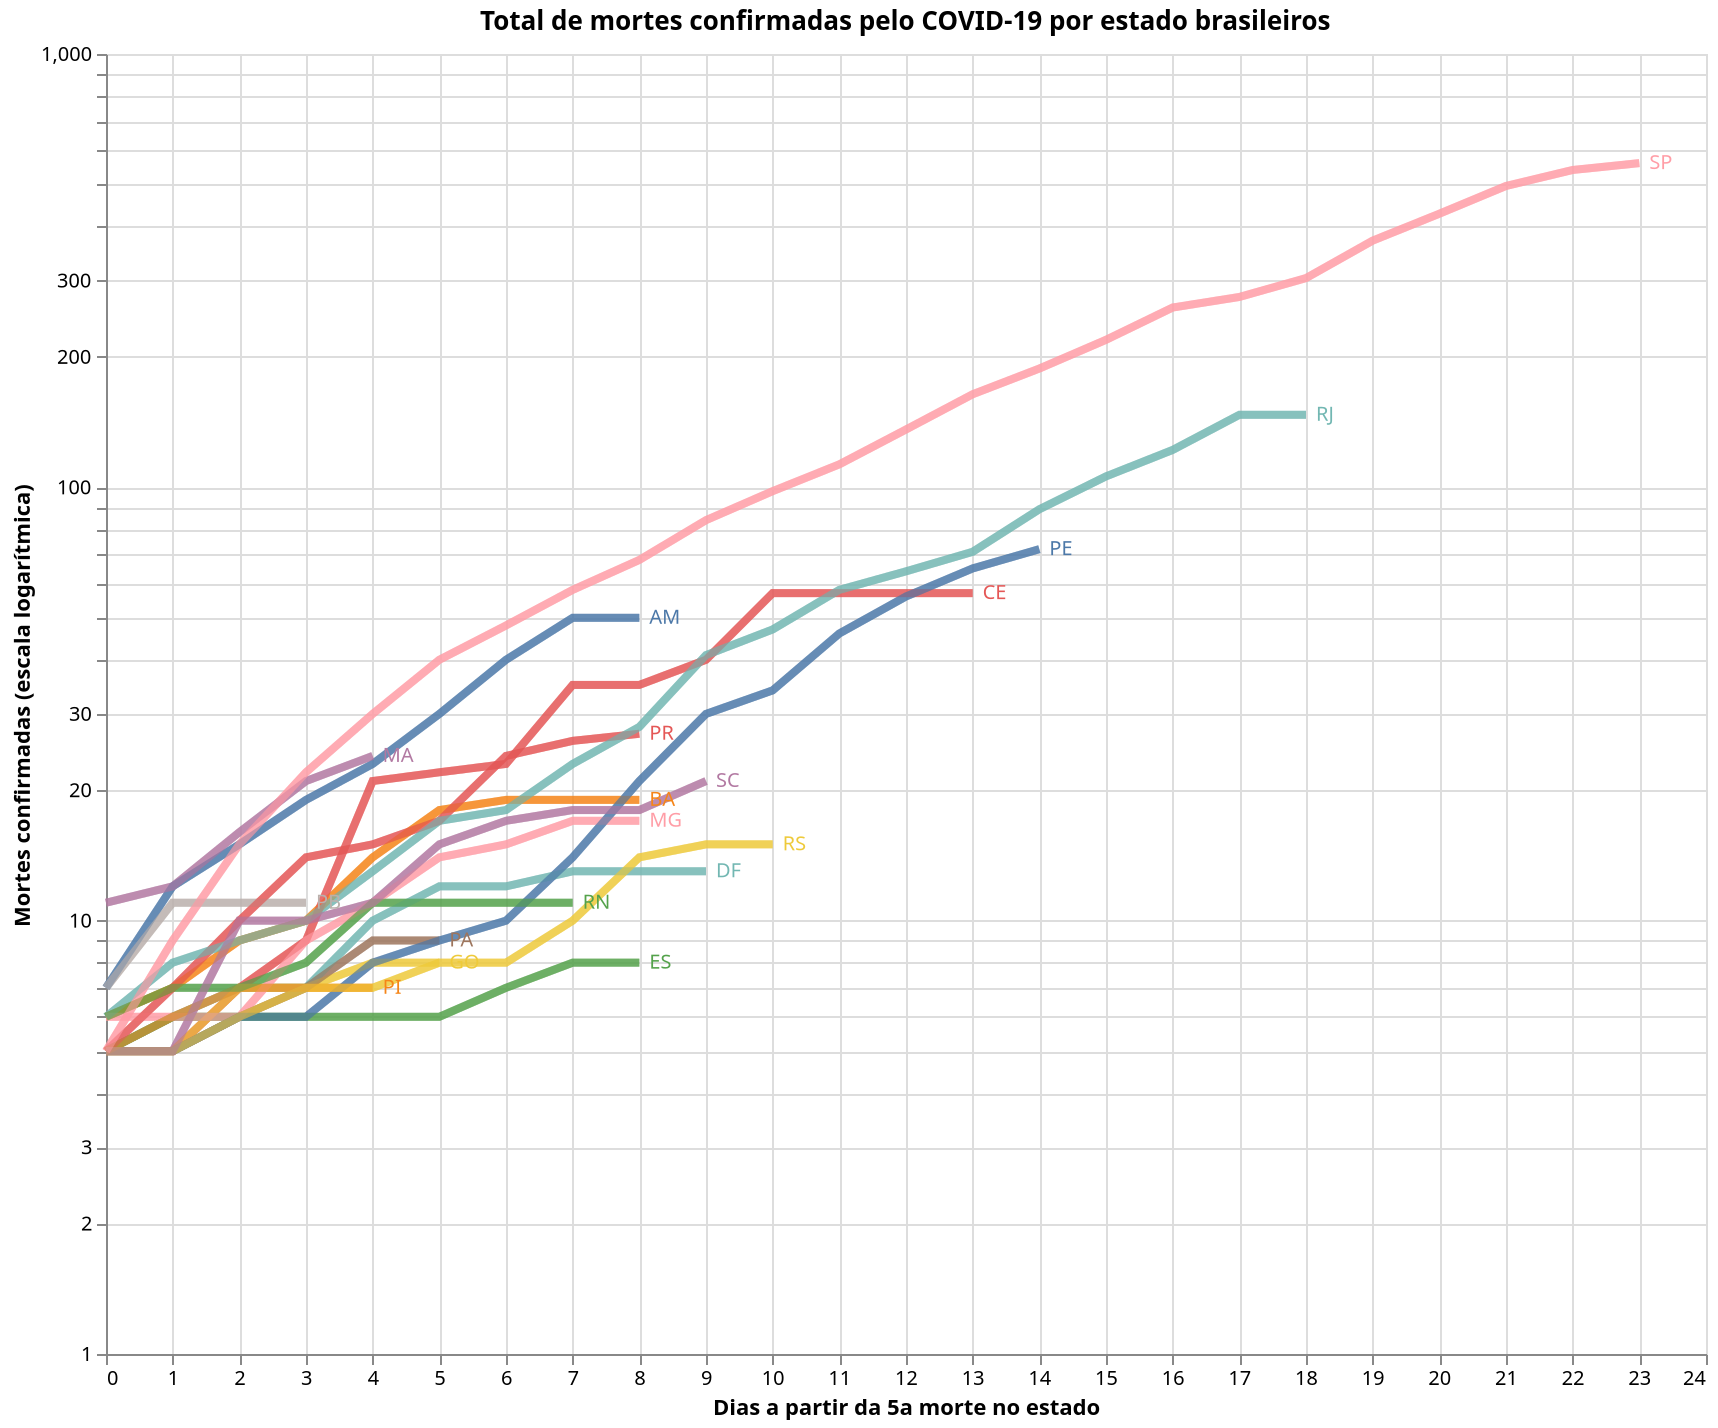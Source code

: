 {
  "config": {
    "view": {
      "continuousWidth": 400,
      "continuousHeight": 300
    }
  },
  "layer": [
    {
      "mark": {
        "type": "line",
        "opacity": 0.7,
        "strokeWidth": 4
      },
      "encoding": {
        "color": {
          "condition": {
            "type": "nominal",
            "field": "state",
            "selection": "selector001"
          },
          "value": "lightgray"
        },
        "x": {
          "type": "quantitative",
          "field": "Day"
        },
        "y": {
          "type": "quantitative",
          "field": "Deaths",
          "scale": {
            "type": "log"
          }
        }
      },
      "height": 650,
      "selection": {
        "selector001": {
          "type": "single",
          "fields": [
            "state"
          ]
        }
      },
      "title": "Total de mortes confirmadas pelo COVID-19 por estado brasileiros",
      "width": 800
    },
    {
      "mark": {
        "type": "line",
        "opacity": 0.7,
        "strokeWidth": 4
      },
      "encoding": {
        "color": {
          "type": "nominal",
          "field": "state"
        },
        "opacity": {
          "value": 0.5
        },
        "tooltip": [
          {
            "type": "nominal",
            "field": "state"
          },
          {
            "type": "nominal",
            "field": "Name"
          }
        ],
        "x": {
          "type": "quantitative",
          "field": "Day"
        },
        "y": {
          "type": "quantitative",
          "field": "Deaths",
          "scale": {
            "type": "log"
          }
        }
      },
      "height": 650,
      "title": "Total de mortes confirmadas pelo COVID-19 por estado brasileiros",
      "transform": [
        {
          "filter": {
            "selection": "selector001"
          }
        }
      ],
      "width": 800
    },
    {
      "mark": {
        "type": "text",
        "align": "left",
        "dx": 5,
        "size": 10
      },
      "encoding": {
        "color": {
          "type": "nominal",
          "field": "state",
          "legend": null
        },
        "text": {
          "type": "nominal",
          "field": "state"
        },
        "x": {
          "type": "quantitative",
          "aggregate": "max",
          "axis": {
            "title": "Dias a partir da 5a morte no estado"
          },
          "field": "Day"
        },
        "y": {
          "type": "quantitative",
          "aggregate": {
            "argmax": "Day"
          },
          "axis": {
            "title": "Mortes confirmadas (escala logarítmica)"
          },
          "field": "Deaths"
        }
      },
      "height": 650,
      "title": "Total de mortes confirmadas pelo COVID-19 por estado brasileiros",
      "transform": [
        {
          "filter": {
            "selection": "selector001"
          }
        }
      ],
      "width": 800
    }
  ],
  "data": {
    "name": "data-2079b35733fb188043099d79d010e65b"
  },
  "$schema": "https://vega.github.io/schema/vega-lite/v4.8.1.json",
  "datasets": {
    "data-2079b35733fb188043099d79d010e65b": [
      {
        "Day": 0,
        "state": "AM",
        "Deaths": 7
      },
      {
        "Day": 1,
        "state": "AM",
        "Deaths": 12
      },
      {
        "Day": 2,
        "state": "AM",
        "Deaths": 15
      },
      {
        "Day": 3,
        "state": "AM",
        "Deaths": 19
      },
      {
        "Day": 4,
        "state": "AM",
        "Deaths": 23
      },
      {
        "Day": 5,
        "state": "AM",
        "Deaths": 30
      },
      {
        "Day": 6,
        "state": "AM",
        "Deaths": 40
      },
      {
        "Day": 7,
        "state": "AM",
        "Deaths": 50
      },
      {
        "Day": 8,
        "state": "AM",
        "Deaths": 50
      },
      {
        "Day": 0,
        "state": "BA",
        "Deaths": 6
      },
      {
        "Day": 1,
        "state": "BA",
        "Deaths": 7
      },
      {
        "Day": 2,
        "state": "BA",
        "Deaths": 9
      },
      {
        "Day": 3,
        "state": "BA",
        "Deaths": 10
      },
      {
        "Day": 4,
        "state": "BA",
        "Deaths": 14
      },
      {
        "Day": 5,
        "state": "BA",
        "Deaths": 18
      },
      {
        "Day": 6,
        "state": "BA",
        "Deaths": 19
      },
      {
        "Day": 7,
        "state": "BA",
        "Deaths": 19
      },
      {
        "Day": 8,
        "state": "BA",
        "Deaths": 19
      },
      {
        "Day": 0,
        "state": "CE",
        "Deaths": 5
      },
      {
        "Day": 1,
        "state": "CE",
        "Deaths": 5
      },
      {
        "Day": 2,
        "state": "CE",
        "Deaths": 7
      },
      {
        "Day": 3,
        "state": "CE",
        "Deaths": 9
      },
      {
        "Day": 4,
        "state": "CE",
        "Deaths": 21
      },
      {
        "Day": 5,
        "state": "CE",
        "Deaths": 22
      },
      {
        "Day": 6,
        "state": "CE",
        "Deaths": 23
      },
      {
        "Day": 7,
        "state": "CE",
        "Deaths": 35
      },
      {
        "Day": 8,
        "state": "CE",
        "Deaths": 35
      },
      {
        "Day": 9,
        "state": "CE",
        "Deaths": 40
      },
      {
        "Day": 10,
        "state": "CE",
        "Deaths": 57
      },
      {
        "Day": 11,
        "state": "CE",
        "Deaths": 57
      },
      {
        "Day": 12,
        "state": "CE",
        "Deaths": 57
      },
      {
        "Day": 13,
        "state": "CE",
        "Deaths": 57
      },
      {
        "Day": 0,
        "state": "DF",
        "Deaths": 5
      },
      {
        "Day": 1,
        "state": "DF",
        "Deaths": 6
      },
      {
        "Day": 2,
        "state": "DF",
        "Deaths": 7
      },
      {
        "Day": 3,
        "state": "DF",
        "Deaths": 7
      },
      {
        "Day": 4,
        "state": "DF",
        "Deaths": 10
      },
      {
        "Day": 5,
        "state": "DF",
        "Deaths": 12
      },
      {
        "Day": 6,
        "state": "DF",
        "Deaths": 12
      },
      {
        "Day": 7,
        "state": "DF",
        "Deaths": 13
      },
      {
        "Day": 8,
        "state": "DF",
        "Deaths": 13
      },
      {
        "Day": 9,
        "state": "DF",
        "Deaths": 13
      },
      {
        "Day": 0,
        "state": "ES",
        "Deaths": 5
      },
      {
        "Day": 1,
        "state": "ES",
        "Deaths": 6
      },
      {
        "Day": 2,
        "state": "ES",
        "Deaths": 6
      },
      {
        "Day": 3,
        "state": "ES",
        "Deaths": 6
      },
      {
        "Day": 4,
        "state": "ES",
        "Deaths": 6
      },
      {
        "Day": 5,
        "state": "ES",
        "Deaths": 6
      },
      {
        "Day": 6,
        "state": "ES",
        "Deaths": 7
      },
      {
        "Day": 7,
        "state": "ES",
        "Deaths": 8
      },
      {
        "Day": 8,
        "state": "ES",
        "Deaths": 8
      },
      {
        "Day": 0,
        "state": "GO",
        "Deaths": 5
      },
      {
        "Day": 1,
        "state": "GO",
        "Deaths": 5
      },
      {
        "Day": 2,
        "state": "GO",
        "Deaths": 7
      },
      {
        "Day": 3,
        "state": "GO",
        "Deaths": 7
      },
      {
        "Day": 4,
        "state": "GO",
        "Deaths": 8
      },
      {
        "Day": 5,
        "state": "GO",
        "Deaths": 8
      },
      {
        "Day": 0,
        "state": "MA",
        "Deaths": 11
      },
      {
        "Day": 1,
        "state": "MA",
        "Deaths": 12
      },
      {
        "Day": 2,
        "state": "MA",
        "Deaths": 16
      },
      {
        "Day": 3,
        "state": "MA",
        "Deaths": 21
      },
      {
        "Day": 4,
        "state": "MA",
        "Deaths": 24
      },
      {
        "Day": 0,
        "state": "MG",
        "Deaths": 6
      },
      {
        "Day": 1,
        "state": "MG",
        "Deaths": 6
      },
      {
        "Day": 2,
        "state": "MG",
        "Deaths": 6
      },
      {
        "Day": 3,
        "state": "MG",
        "Deaths": 9
      },
      {
        "Day": 4,
        "state": "MG",
        "Deaths": 11
      },
      {
        "Day": 5,
        "state": "MG",
        "Deaths": 14
      },
      {
        "Day": 6,
        "state": "MG",
        "Deaths": 15
      },
      {
        "Day": 7,
        "state": "MG",
        "Deaths": 17
      },
      {
        "Day": 8,
        "state": "MG",
        "Deaths": 17
      },
      {
        "Day": 0,
        "state": "PA",
        "Deaths": 5
      },
      {
        "Day": 1,
        "state": "PA",
        "Deaths": 5
      },
      {
        "Day": 2,
        "state": "PA",
        "Deaths": 6
      },
      {
        "Day": 3,
        "state": "PA",
        "Deaths": 7
      },
      {
        "Day": 4,
        "state": "PA",
        "Deaths": 9
      },
      {
        "Day": 5,
        "state": "PA",
        "Deaths": 9
      },
      {
        "Day": 0,
        "state": "PB",
        "Deaths": 7
      },
      {
        "Day": 1,
        "state": "PB",
        "Deaths": 11
      },
      {
        "Day": 2,
        "state": "PB",
        "Deaths": 11
      },
      {
        "Day": 3,
        "state": "PB",
        "Deaths": 11
      },
      {
        "Day": 0,
        "state": "PE",
        "Deaths": 5
      },
      {
        "Day": 1,
        "state": "PE",
        "Deaths": 5
      },
      {
        "Day": 2,
        "state": "PE",
        "Deaths": 6
      },
      {
        "Day": 3,
        "state": "PE",
        "Deaths": 6
      },
      {
        "Day": 4,
        "state": "PE",
        "Deaths": 8
      },
      {
        "Day": 5,
        "state": "PE",
        "Deaths": 9
      },
      {
        "Day": 6,
        "state": "PE",
        "Deaths": 10
      },
      {
        "Day": 7,
        "state": "PE",
        "Deaths": 14
      },
      {
        "Day": 8,
        "state": "PE",
        "Deaths": 21
      },
      {
        "Day": 9,
        "state": "PE",
        "Deaths": 30
      },
      {
        "Day": 10,
        "state": "PE",
        "Deaths": 34
      },
      {
        "Day": 11,
        "state": "PE",
        "Deaths": 46
      },
      {
        "Day": 12,
        "state": "PE",
        "Deaths": 56
      },
      {
        "Day": 13,
        "state": "PE",
        "Deaths": 65
      },
      {
        "Day": 14,
        "state": "PE",
        "Deaths": 72
      },
      {
        "Day": 0,
        "state": "PI",
        "Deaths": 5
      },
      {
        "Day": 1,
        "state": "PI",
        "Deaths": 6
      },
      {
        "Day": 2,
        "state": "PI",
        "Deaths": 7
      },
      {
        "Day": 3,
        "state": "PI",
        "Deaths": 7
      },
      {
        "Day": 4,
        "state": "PI",
        "Deaths": 7
      },
      {
        "Day": 0,
        "state": "PR",
        "Deaths": 5
      },
      {
        "Day": 1,
        "state": "PR",
        "Deaths": 7
      },
      {
        "Day": 2,
        "state": "PR",
        "Deaths": 10
      },
      {
        "Day": 3,
        "state": "PR",
        "Deaths": 14
      },
      {
        "Day": 4,
        "state": "PR",
        "Deaths": 15
      },
      {
        "Day": 5,
        "state": "PR",
        "Deaths": 17
      },
      {
        "Day": 6,
        "state": "PR",
        "Deaths": 24
      },
      {
        "Day": 7,
        "state": "PR",
        "Deaths": 26
      },
      {
        "Day": 8,
        "state": "PR",
        "Deaths": 27
      },
      {
        "Day": 0,
        "state": "RJ",
        "Deaths": 6
      },
      {
        "Day": 1,
        "state": "RJ",
        "Deaths": 8
      },
      {
        "Day": 2,
        "state": "RJ",
        "Deaths": 9
      },
      {
        "Day": 3,
        "state": "RJ",
        "Deaths": 10
      },
      {
        "Day": 4,
        "state": "RJ",
        "Deaths": 13
      },
      {
        "Day": 5,
        "state": "RJ",
        "Deaths": 17
      },
      {
        "Day": 6,
        "state": "RJ",
        "Deaths": 18
      },
      {
        "Day": 7,
        "state": "RJ",
        "Deaths": 23
      },
      {
        "Day": 8,
        "state": "RJ",
        "Deaths": 28
      },
      {
        "Day": 9,
        "state": "RJ",
        "Deaths": 41
      },
      {
        "Day": 10,
        "state": "RJ",
        "Deaths": 47
      },
      {
        "Day": 11,
        "state": "RJ",
        "Deaths": 58
      },
      {
        "Day": 12,
        "state": "RJ",
        "Deaths": 64
      },
      {
        "Day": 13,
        "state": "RJ",
        "Deaths": 71
      },
      {
        "Day": 14,
        "state": "RJ",
        "Deaths": 89
      },
      {
        "Day": 15,
        "state": "RJ",
        "Deaths": 106
      },
      {
        "Day": 16,
        "state": "RJ",
        "Deaths": 122
      },
      {
        "Day": 17,
        "state": "RJ",
        "Deaths": 147
      },
      {
        "Day": 18,
        "state": "RJ",
        "Deaths": 147
      },
      {
        "Day": 0,
        "state": "RN",
        "Deaths": 6
      },
      {
        "Day": 1,
        "state": "RN",
        "Deaths": 7
      },
      {
        "Day": 2,
        "state": "RN",
        "Deaths": 7
      },
      {
        "Day": 3,
        "state": "RN",
        "Deaths": 8
      },
      {
        "Day": 4,
        "state": "RN",
        "Deaths": 11
      },
      {
        "Day": 5,
        "state": "RN",
        "Deaths": 11
      },
      {
        "Day": 6,
        "state": "RN",
        "Deaths": 11
      },
      {
        "Day": 7,
        "state": "RN",
        "Deaths": 11
      },
      {
        "Day": 0,
        "state": "RS",
        "Deaths": 5
      },
      {
        "Day": 1,
        "state": "RS",
        "Deaths": 5
      },
      {
        "Day": 2,
        "state": "RS",
        "Deaths": 6
      },
      {
        "Day": 3,
        "state": "RS",
        "Deaths": 7
      },
      {
        "Day": 4,
        "state": "RS",
        "Deaths": 7
      },
      {
        "Day": 5,
        "state": "RS",
        "Deaths": 8
      },
      {
        "Day": 6,
        "state": "RS",
        "Deaths": 8
      },
      {
        "Day": 7,
        "state": "RS",
        "Deaths": 10
      },
      {
        "Day": 8,
        "state": "RS",
        "Deaths": 14
      },
      {
        "Day": 9,
        "state": "RS",
        "Deaths": 15
      },
      {
        "Day": 10,
        "state": "RS",
        "Deaths": 15
      },
      {
        "Day": 0,
        "state": "SC",
        "Deaths": 5
      },
      {
        "Day": 1,
        "state": "SC",
        "Deaths": 5
      },
      {
        "Day": 2,
        "state": "SC",
        "Deaths": 10
      },
      {
        "Day": 3,
        "state": "SC",
        "Deaths": 10
      },
      {
        "Day": 4,
        "state": "SC",
        "Deaths": 11
      },
      {
        "Day": 5,
        "state": "SC",
        "Deaths": 15
      },
      {
        "Day": 6,
        "state": "SC",
        "Deaths": 17
      },
      {
        "Day": 7,
        "state": "SC",
        "Deaths": 18
      },
      {
        "Day": 8,
        "state": "SC",
        "Deaths": 18
      },
      {
        "Day": 9,
        "state": "SC",
        "Deaths": 21
      },
      {
        "Day": 0,
        "state": "SP",
        "Deaths": 5
      },
      {
        "Day": 1,
        "state": "SP",
        "Deaths": 9
      },
      {
        "Day": 2,
        "state": "SP",
        "Deaths": 15
      },
      {
        "Day": 3,
        "state": "SP",
        "Deaths": 22
      },
      {
        "Day": 4,
        "state": "SP",
        "Deaths": 30
      },
      {
        "Day": 5,
        "state": "SP",
        "Deaths": 40
      },
      {
        "Day": 6,
        "state": "SP",
        "Deaths": 48
      },
      {
        "Day": 7,
        "state": "SP",
        "Deaths": 58
      },
      {
        "Day": 8,
        "state": "SP",
        "Deaths": 68
      },
      {
        "Day": 9,
        "state": "SP",
        "Deaths": 84
      },
      {
        "Day": 10,
        "state": "SP",
        "Deaths": 98
      },
      {
        "Day": 11,
        "state": "SP",
        "Deaths": 113
      },
      {
        "Day": 12,
        "state": "SP",
        "Deaths": 136
      },
      {
        "Day": 13,
        "state": "SP",
        "Deaths": 164
      },
      {
        "Day": 14,
        "state": "SP",
        "Deaths": 188
      },
      {
        "Day": 15,
        "state": "SP",
        "Deaths": 219
      },
      {
        "Day": 16,
        "state": "SP",
        "Deaths": 260
      },
      {
        "Day": 17,
        "state": "SP",
        "Deaths": 275
      },
      {
        "Day": 18,
        "state": "SP",
        "Deaths": 304
      },
      {
        "Day": 19,
        "state": "SP",
        "Deaths": 371
      },
      {
        "Day": 20,
        "state": "SP",
        "Deaths": 428
      },
      {
        "Day": 21,
        "state": "SP",
        "Deaths": 496
      },
      {
        "Day": 22,
        "state": "SP",
        "Deaths": 540
      },
      {
        "Day": 23,
        "state": "SP",
        "Deaths": 560
      }
    ]
  }
}